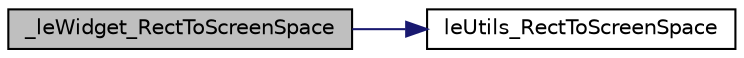 digraph "_leWidget_RectToScreenSpace"
{
 // LATEX_PDF_SIZE
  edge [fontname="Helvetica",fontsize="10",labelfontname="Helvetica",labelfontsize="10"];
  node [fontname="Helvetica",fontsize="10",shape=record];
  rankdir="LR";
  Node1 [label="_leWidget_RectToScreenSpace",height=0.2,width=0.4,color="black", fillcolor="grey75", style="filled", fontcolor="black",tooltip=" "];
  Node1 -> Node2 [color="midnightblue",fontsize="10",style="solid",fontname="Helvetica"];
  Node2 [label="leUtils_RectToScreenSpace",height=0.2,width=0.4,color="black", fillcolor="white", style="filled",URL="$legato__utils_8c.html#acbf51abe41ee5fd4d77d6c0ef3e312e8",tooltip=" "];
}
